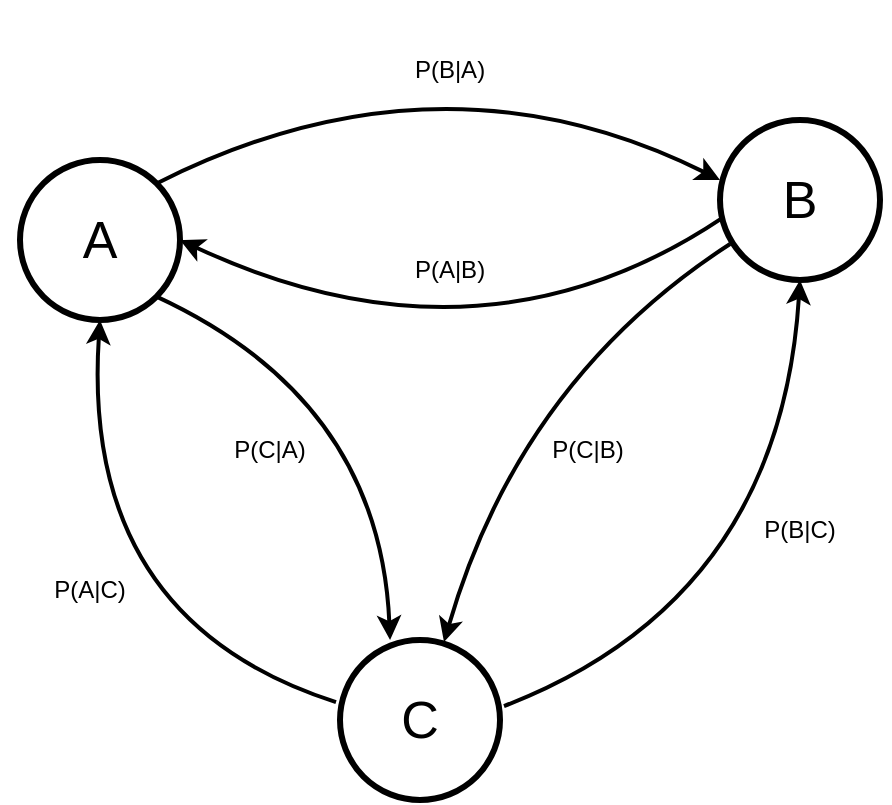 <mxfile version="21.3.7" type="device">
  <diagram name="Página-1" id="fSEI32pJEVXr4jEgXODm">
    <mxGraphModel dx="794" dy="574" grid="1" gridSize="10" guides="1" tooltips="1" connect="1" arrows="1" fold="1" page="1" pageScale="1" pageWidth="827" pageHeight="1169" math="0" shadow="0">
      <root>
        <mxCell id="0" />
        <mxCell id="1" parent="0" />
        <mxCell id="dFjh2hgBl-73jUdQEotD-1" value="" style="ellipse;whiteSpace=wrap;html=1;aspect=fixed;strokeWidth=3;" vertex="1" parent="1">
          <mxGeometry x="130" y="110" width="80" height="80" as="geometry" />
        </mxCell>
        <mxCell id="dFjh2hgBl-73jUdQEotD-3" value="" style="ellipse;whiteSpace=wrap;html=1;aspect=fixed;strokeWidth=3;" vertex="1" parent="1">
          <mxGeometry x="290" y="350" width="80" height="80" as="geometry" />
        </mxCell>
        <mxCell id="dFjh2hgBl-73jUdQEotD-4" value="" style="ellipse;whiteSpace=wrap;html=1;aspect=fixed;strokeWidth=3;" vertex="1" parent="1">
          <mxGeometry x="480" y="90" width="80" height="80" as="geometry" />
        </mxCell>
        <mxCell id="dFjh2hgBl-73jUdQEotD-9" value="" style="curved=1;endArrow=classic;html=1;rounded=0;entryX=0.5;entryY=1;entryDx=0;entryDy=0;exitX=1.025;exitY=0.413;exitDx=0;exitDy=0;exitPerimeter=0;strokeWidth=2;" edge="1" parent="1" source="dFjh2hgBl-73jUdQEotD-3" target="dFjh2hgBl-73jUdQEotD-4">
          <mxGeometry width="50" height="50" relative="1" as="geometry">
            <mxPoint x="380" y="320" as="sourcePoint" />
            <mxPoint x="430" y="270" as="targetPoint" />
            <Array as="points">
              <mxPoint x="510" y="330" />
            </Array>
          </mxGeometry>
        </mxCell>
        <mxCell id="dFjh2hgBl-73jUdQEotD-10" value="" style="curved=1;endArrow=classic;html=1;rounded=0;exitX=0.063;exitY=0.775;exitDx=0;exitDy=0;exitPerimeter=0;entryX=0.65;entryY=0.013;entryDx=0;entryDy=0;entryPerimeter=0;strokeWidth=2;" edge="1" parent="1" source="dFjh2hgBl-73jUdQEotD-4" target="dFjh2hgBl-73jUdQEotD-3">
          <mxGeometry width="50" height="50" relative="1" as="geometry">
            <mxPoint x="380" y="320" as="sourcePoint" />
            <mxPoint x="430" y="270" as="targetPoint" />
            <Array as="points">
              <mxPoint x="380" y="220" />
            </Array>
          </mxGeometry>
        </mxCell>
        <mxCell id="dFjh2hgBl-73jUdQEotD-11" value="" style="curved=1;endArrow=classic;html=1;rounded=0;entryX=0;entryY=0.375;entryDx=0;entryDy=0;entryPerimeter=0;exitX=1;exitY=0;exitDx=0;exitDy=0;strokeWidth=2;" edge="1" parent="1" source="dFjh2hgBl-73jUdQEotD-1" target="dFjh2hgBl-73jUdQEotD-4">
          <mxGeometry width="50" height="50" relative="1" as="geometry">
            <mxPoint x="380" y="320" as="sourcePoint" />
            <mxPoint x="430" y="270" as="targetPoint" />
            <Array as="points">
              <mxPoint x="340" y="50" />
            </Array>
          </mxGeometry>
        </mxCell>
        <mxCell id="dFjh2hgBl-73jUdQEotD-12" value="" style="curved=1;endArrow=classic;html=1;rounded=0;entryX=1;entryY=0.5;entryDx=0;entryDy=0;exitX=0.013;exitY=0.613;exitDx=0;exitDy=0;exitPerimeter=0;strokeWidth=2;" edge="1" parent="1" source="dFjh2hgBl-73jUdQEotD-4" target="dFjh2hgBl-73jUdQEotD-1">
          <mxGeometry width="50" height="50" relative="1" as="geometry">
            <mxPoint x="380" y="320" as="sourcePoint" />
            <mxPoint x="430" y="270" as="targetPoint" />
            <Array as="points">
              <mxPoint x="360" y="220" />
            </Array>
          </mxGeometry>
        </mxCell>
        <mxCell id="dFjh2hgBl-73jUdQEotD-13" value="" style="curved=1;endArrow=classic;html=1;rounded=0;exitX=1;exitY=1;exitDx=0;exitDy=0;entryX=0.313;entryY=0;entryDx=0;entryDy=0;entryPerimeter=0;strokeWidth=2;" edge="1" parent="1" source="dFjh2hgBl-73jUdQEotD-1" target="dFjh2hgBl-73jUdQEotD-3">
          <mxGeometry width="50" height="50" relative="1" as="geometry">
            <mxPoint x="380" y="320" as="sourcePoint" />
            <mxPoint x="430" y="270" as="targetPoint" />
            <Array as="points">
              <mxPoint x="310" y="230" />
            </Array>
          </mxGeometry>
        </mxCell>
        <mxCell id="dFjh2hgBl-73jUdQEotD-14" value="" style="curved=1;endArrow=classic;html=1;rounded=0;entryX=0.5;entryY=1;entryDx=0;entryDy=0;exitX=-0.025;exitY=0.388;exitDx=0;exitDy=0;exitPerimeter=0;strokeWidth=2;" edge="1" parent="1" source="dFjh2hgBl-73jUdQEotD-3" target="dFjh2hgBl-73jUdQEotD-1">
          <mxGeometry width="50" height="50" relative="1" as="geometry">
            <mxPoint x="380" y="320" as="sourcePoint" />
            <mxPoint x="430" y="270" as="targetPoint" />
            <Array as="points">
              <mxPoint x="160" y="340" />
            </Array>
          </mxGeometry>
        </mxCell>
        <mxCell id="dFjh2hgBl-73jUdQEotD-16" value="A" style="text;html=1;strokeColor=none;fillColor=none;align=center;verticalAlign=middle;whiteSpace=wrap;rounded=0;fontSize=26;" vertex="1" parent="1">
          <mxGeometry x="140" y="135" width="60" height="30" as="geometry" />
        </mxCell>
        <mxCell id="dFjh2hgBl-73jUdQEotD-17" value="B" style="text;html=1;strokeColor=none;fillColor=none;align=center;verticalAlign=middle;whiteSpace=wrap;rounded=0;fontSize=26;" vertex="1" parent="1">
          <mxGeometry x="490" y="115" width="60" height="30" as="geometry" />
        </mxCell>
        <mxCell id="dFjh2hgBl-73jUdQEotD-18" value="C" style="text;html=1;strokeColor=none;fillColor=none;align=center;verticalAlign=middle;whiteSpace=wrap;rounded=0;fontSize=26;" vertex="1" parent="1">
          <mxGeometry x="300" y="375" width="60" height="30" as="geometry" />
        </mxCell>
        <mxCell id="dFjh2hgBl-73jUdQEotD-22" value="P(B|A)" style="text;html=1;strokeColor=none;fillColor=none;align=center;verticalAlign=middle;whiteSpace=wrap;rounded=0;" vertex="1" parent="1">
          <mxGeometry x="300" y="30" width="90" height="70" as="geometry" />
        </mxCell>
        <mxCell id="dFjh2hgBl-73jUdQEotD-26" value="P(A|B)" style="text;html=1;strokeColor=none;fillColor=none;align=center;verticalAlign=middle;whiteSpace=wrap;rounded=0;" vertex="1" parent="1">
          <mxGeometry x="300" y="130" width="90" height="70" as="geometry" />
        </mxCell>
        <mxCell id="dFjh2hgBl-73jUdQEotD-27" value="P(B|C)" style="text;html=1;strokeColor=none;fillColor=none;align=center;verticalAlign=middle;whiteSpace=wrap;rounded=0;" vertex="1" parent="1">
          <mxGeometry x="475" y="260" width="90" height="70" as="geometry" />
        </mxCell>
        <mxCell id="dFjh2hgBl-73jUdQEotD-28" value="P(C|B)" style="text;html=1;strokeColor=none;fillColor=none;align=center;verticalAlign=middle;whiteSpace=wrap;rounded=0;" vertex="1" parent="1">
          <mxGeometry x="369" y="220" width="90" height="70" as="geometry" />
        </mxCell>
        <mxCell id="dFjh2hgBl-73jUdQEotD-29" value="P(A|C)" style="text;html=1;strokeColor=none;fillColor=none;align=center;verticalAlign=middle;whiteSpace=wrap;rounded=0;" vertex="1" parent="1">
          <mxGeometry x="120" y="290" width="90" height="70" as="geometry" />
        </mxCell>
        <mxCell id="dFjh2hgBl-73jUdQEotD-31" value="P(C|A)" style="text;html=1;strokeColor=none;fillColor=none;align=center;verticalAlign=middle;whiteSpace=wrap;rounded=0;" vertex="1" parent="1">
          <mxGeometry x="210" y="220" width="90" height="70" as="geometry" />
        </mxCell>
      </root>
    </mxGraphModel>
  </diagram>
</mxfile>
